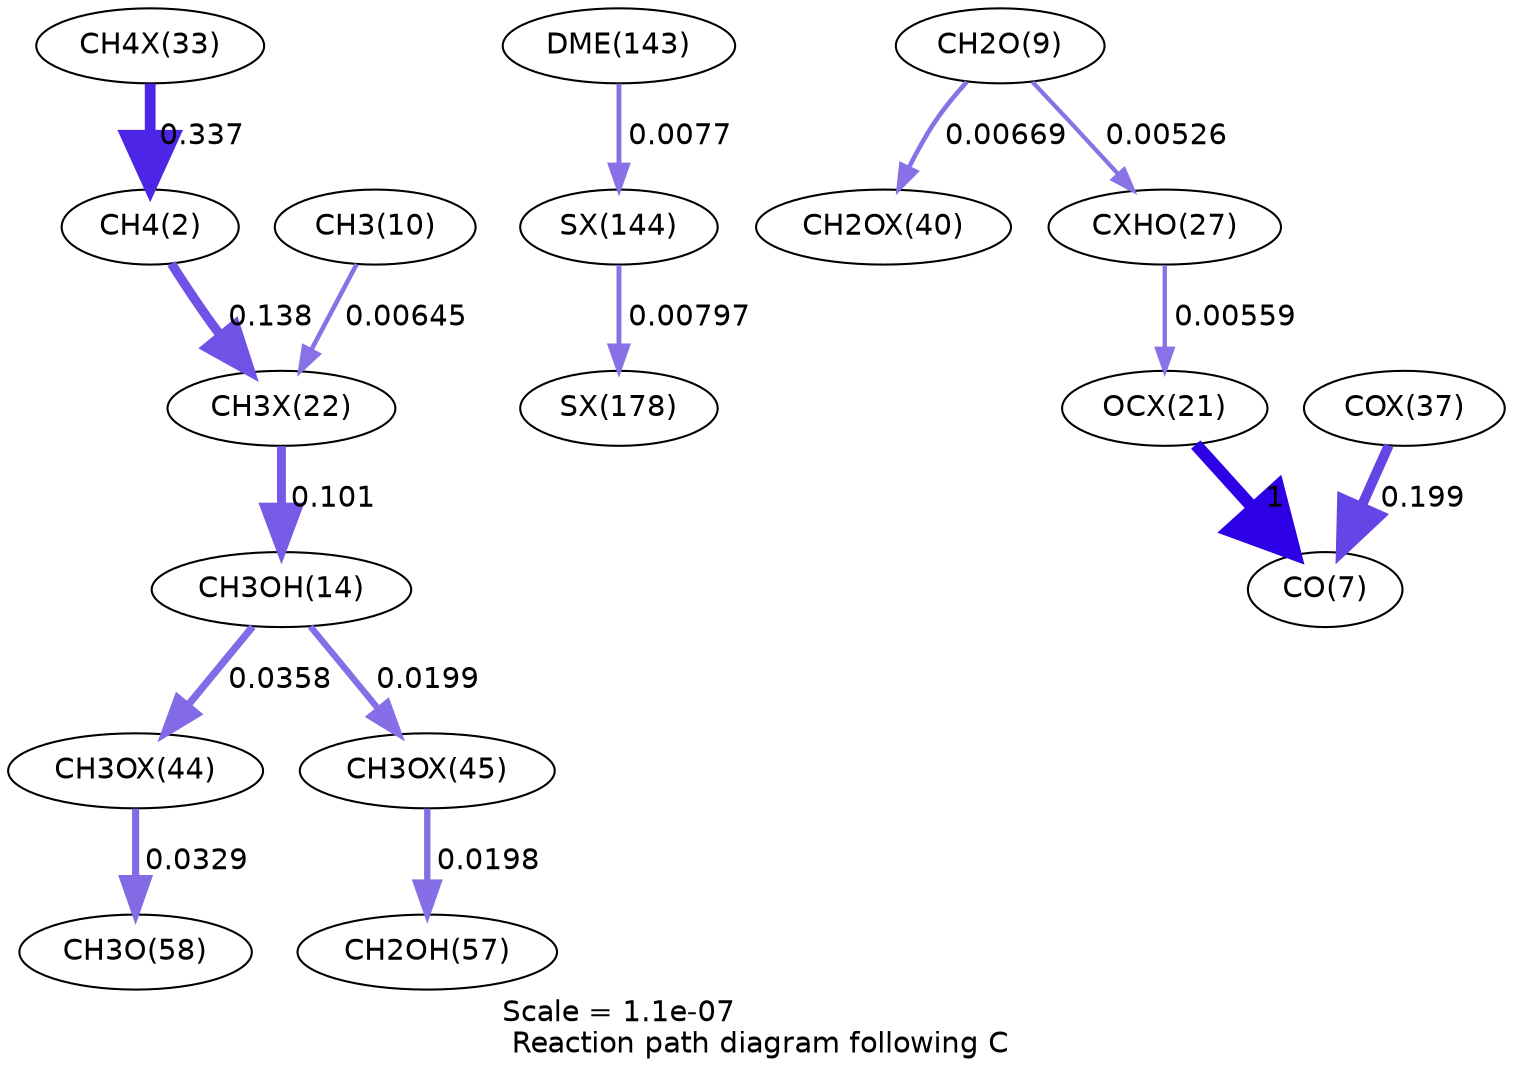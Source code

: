 digraph reaction_paths {
center=1;
s42 -> s4[fontname="Helvetica", penwidth=5.18, arrowsize=2.59, color="0.7, 0.837, 0.9"
, label=" 0.337"];
s4 -> s37[fontname="Helvetica", penwidth=4.5, arrowsize=2.25, color="0.7, 0.638, 0.9"
, label=" 0.138"];
s12 -> s37[fontname="Helvetica", penwidth=2.19, arrowsize=1.1, color="0.7, 0.506, 0.9"
, label=" 0.00645"];
s37 -> s16[fontname="Helvetica", penwidth=4.27, arrowsize=2.14, color="0.7, 0.601, 0.9"
, label=" 0.101"];
s16 -> s49[fontname="Helvetica", penwidth=3.49, arrowsize=1.74, color="0.7, 0.536, 0.9"
, label=" 0.0358"];
s16 -> s50[fontname="Helvetica", penwidth=3.04, arrowsize=1.52, color="0.7, 0.52, 0.9"
, label=" 0.0199"];
s49 -> s23[fontname="Helvetica", penwidth=3.42, arrowsize=1.71, color="0.7, 0.533, 0.9"
, label=" 0.0329"];
s25 -> s57[fontname="Helvetica", penwidth=2.33, arrowsize=1.16, color="0.7, 0.508, 0.9"
, label=" 0.0077"];
s50 -> s22[fontname="Helvetica", penwidth=3.04, arrowsize=1.52, color="0.7, 0.52, 0.9"
, label=" 0.0198"];
s11 -> s48[fontname="Helvetica", penwidth=2.22, arrowsize=1.11, color="0.7, 0.507, 0.9"
, label=" 0.00669"];
s11 -> s41[fontname="Helvetica", penwidth=2.04, arrowsize=1.02, color="0.7, 0.505, 0.9"
, label=" 0.00526"];
s57 -> s62[fontname="Helvetica", penwidth=2.35, arrowsize=1.18, color="0.7, 0.508, 0.9"
, label=" 0.00797"];
s41 -> s36[fontname="Helvetica", penwidth=2.08, arrowsize=1.04, color="0.7, 0.506, 0.9"
, label=" 0.00559"];
s36 -> s9[fontname="Helvetica", penwidth=6, arrowsize=3, color="0.7, 1.5, 0.9"
, label=" 1"];
s46 -> s9[fontname="Helvetica", penwidth=4.78, arrowsize=2.39, color="0.7, 0.699, 0.9"
, label=" 0.199"];
s4 [ fontname="Helvetica", label="CH4(2)"];
s9 [ fontname="Helvetica", label="CO(7)"];
s11 [ fontname="Helvetica", label="CH2O(9)"];
s12 [ fontname="Helvetica", label="CH3(10)"];
s16 [ fontname="Helvetica", label="CH3OH(14)"];
s22 [ fontname="Helvetica", label="CH2OH(57)"];
s23 [ fontname="Helvetica", label="CH3O(58)"];
s25 [ fontname="Helvetica", label="DME(143)"];
s36 [ fontname="Helvetica", label="OCX(21)"];
s37 [ fontname="Helvetica", label="CH3X(22)"];
s41 [ fontname="Helvetica", label="CXHO(27)"];
s42 [ fontname="Helvetica", label="CH4X(33)"];
s46 [ fontname="Helvetica", label="COX(37)"];
s48 [ fontname="Helvetica", label="CH2OX(40)"];
s49 [ fontname="Helvetica", label="CH3OX(44)"];
s50 [ fontname="Helvetica", label="CH3OX(45)"];
s57 [ fontname="Helvetica", label="SX(144)"];
s62 [ fontname="Helvetica", label="SX(178)"];
 label = "Scale = 1.1e-07\l Reaction path diagram following C";
 fontname = "Helvetica";
}
